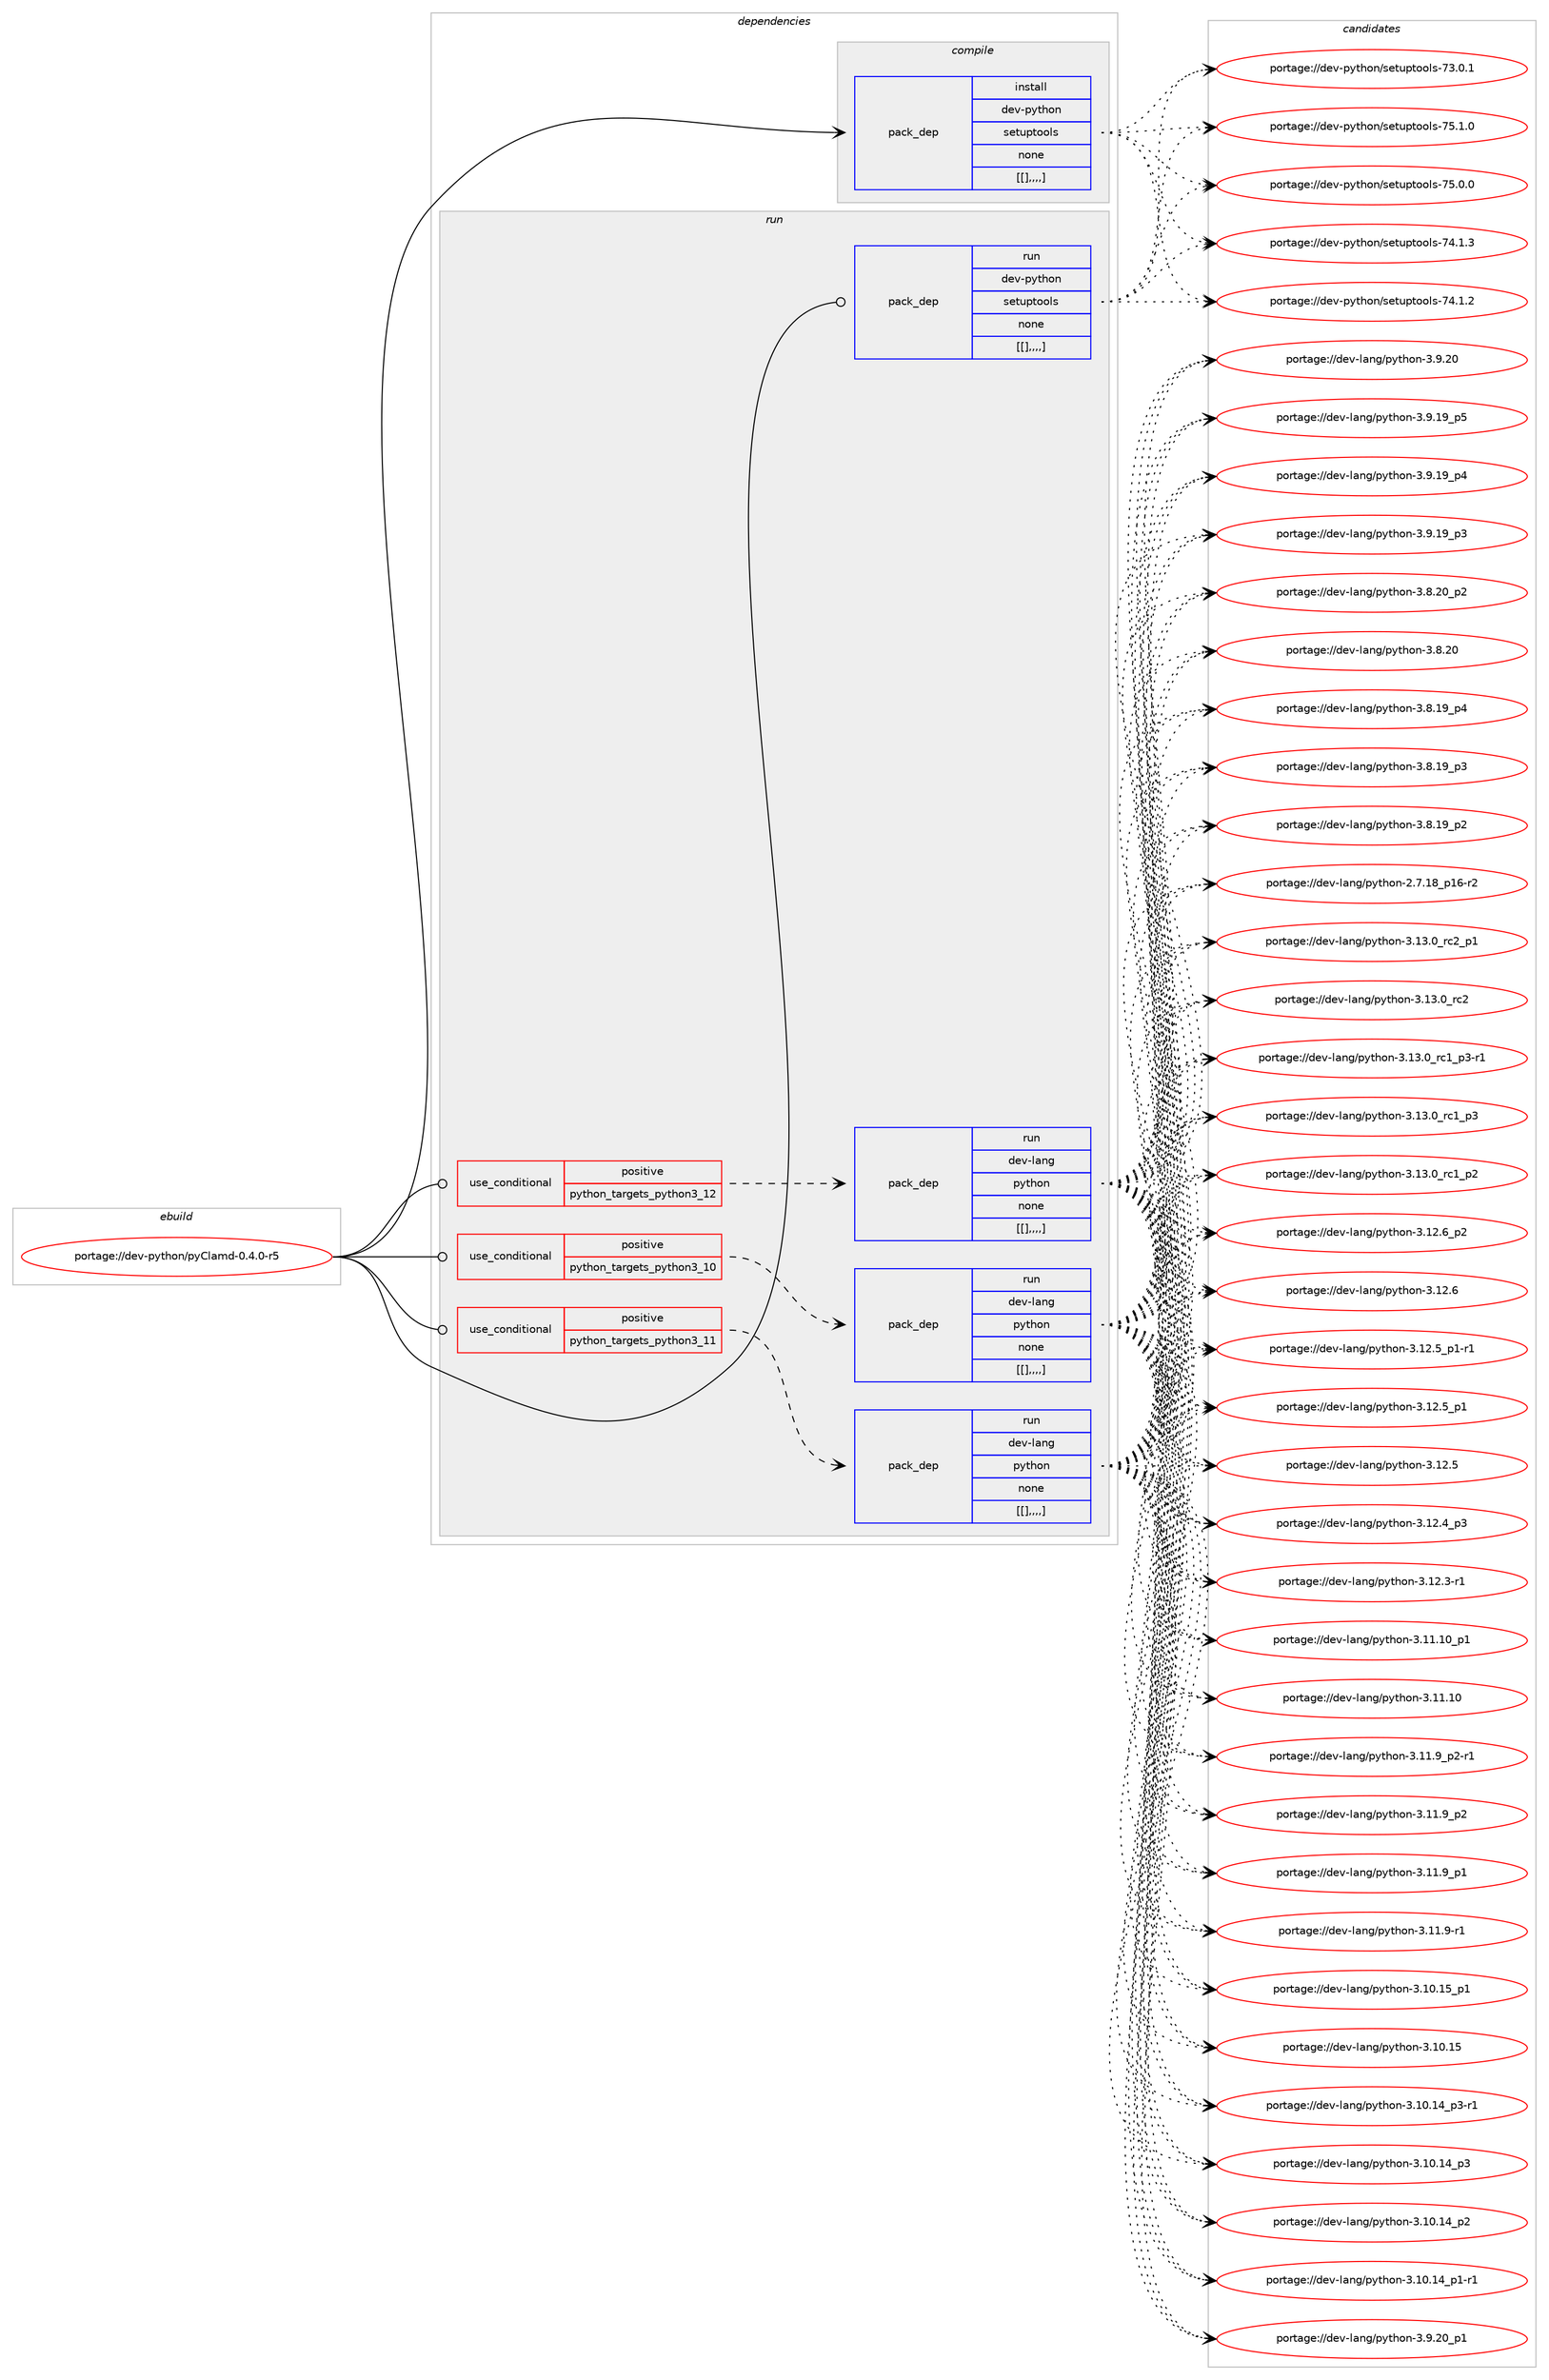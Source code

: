 digraph prolog {

# *************
# Graph options
# *************

newrank=true;
concentrate=true;
compound=true;
graph [rankdir=LR,fontname=Helvetica,fontsize=10,ranksep=1.5];#, ranksep=2.5, nodesep=0.2];
edge  [arrowhead=vee];
node  [fontname=Helvetica,fontsize=10];

# **********
# The ebuild
# **********

subgraph cluster_leftcol {
color=gray;
label=<<i>ebuild</i>>;
id [label="portage://dev-python/pyClamd-0.4.0-r5", color=red, width=4, href="../dev-python/pyClamd-0.4.0-r5.svg"];
}

# ****************
# The dependencies
# ****************

subgraph cluster_midcol {
color=gray;
label=<<i>dependencies</i>>;
subgraph cluster_compile {
fillcolor="#eeeeee";
style=filled;
label=<<i>compile</i>>;
subgraph pack118853 {
dependency157955 [label=<<TABLE BORDER="0" CELLBORDER="1" CELLSPACING="0" CELLPADDING="4" WIDTH="220"><TR><TD ROWSPAN="6" CELLPADDING="30">pack_dep</TD></TR><TR><TD WIDTH="110">install</TD></TR><TR><TD>dev-python</TD></TR><TR><TD>setuptools</TD></TR><TR><TD>none</TD></TR><TR><TD>[[],,,,]</TD></TR></TABLE>>, shape=none, color=blue];
}
id:e -> dependency157955:w [weight=20,style="solid",arrowhead="vee"];
}
subgraph cluster_compileandrun {
fillcolor="#eeeeee";
style=filled;
label=<<i>compile and run</i>>;
}
subgraph cluster_run {
fillcolor="#eeeeee";
style=filled;
label=<<i>run</i>>;
subgraph cond37885 {
dependency157956 [label=<<TABLE BORDER="0" CELLBORDER="1" CELLSPACING="0" CELLPADDING="4"><TR><TD ROWSPAN="3" CELLPADDING="10">use_conditional</TD></TR><TR><TD>positive</TD></TR><TR><TD>python_targets_python3_10</TD></TR></TABLE>>, shape=none, color=red];
subgraph pack118854 {
dependency157957 [label=<<TABLE BORDER="0" CELLBORDER="1" CELLSPACING="0" CELLPADDING="4" WIDTH="220"><TR><TD ROWSPAN="6" CELLPADDING="30">pack_dep</TD></TR><TR><TD WIDTH="110">run</TD></TR><TR><TD>dev-lang</TD></TR><TR><TD>python</TD></TR><TR><TD>none</TD></TR><TR><TD>[[],,,,]</TD></TR></TABLE>>, shape=none, color=blue];
}
dependency157956:e -> dependency157957:w [weight=20,style="dashed",arrowhead="vee"];
}
id:e -> dependency157956:w [weight=20,style="solid",arrowhead="odot"];
subgraph cond37886 {
dependency157958 [label=<<TABLE BORDER="0" CELLBORDER="1" CELLSPACING="0" CELLPADDING="4"><TR><TD ROWSPAN="3" CELLPADDING="10">use_conditional</TD></TR><TR><TD>positive</TD></TR><TR><TD>python_targets_python3_11</TD></TR></TABLE>>, shape=none, color=red];
subgraph pack118855 {
dependency157959 [label=<<TABLE BORDER="0" CELLBORDER="1" CELLSPACING="0" CELLPADDING="4" WIDTH="220"><TR><TD ROWSPAN="6" CELLPADDING="30">pack_dep</TD></TR><TR><TD WIDTH="110">run</TD></TR><TR><TD>dev-lang</TD></TR><TR><TD>python</TD></TR><TR><TD>none</TD></TR><TR><TD>[[],,,,]</TD></TR></TABLE>>, shape=none, color=blue];
}
dependency157958:e -> dependency157959:w [weight=20,style="dashed",arrowhead="vee"];
}
id:e -> dependency157958:w [weight=20,style="solid",arrowhead="odot"];
subgraph cond37887 {
dependency157960 [label=<<TABLE BORDER="0" CELLBORDER="1" CELLSPACING="0" CELLPADDING="4"><TR><TD ROWSPAN="3" CELLPADDING="10">use_conditional</TD></TR><TR><TD>positive</TD></TR><TR><TD>python_targets_python3_12</TD></TR></TABLE>>, shape=none, color=red];
subgraph pack118856 {
dependency157961 [label=<<TABLE BORDER="0" CELLBORDER="1" CELLSPACING="0" CELLPADDING="4" WIDTH="220"><TR><TD ROWSPAN="6" CELLPADDING="30">pack_dep</TD></TR><TR><TD WIDTH="110">run</TD></TR><TR><TD>dev-lang</TD></TR><TR><TD>python</TD></TR><TR><TD>none</TD></TR><TR><TD>[[],,,,]</TD></TR></TABLE>>, shape=none, color=blue];
}
dependency157960:e -> dependency157961:w [weight=20,style="dashed",arrowhead="vee"];
}
id:e -> dependency157960:w [weight=20,style="solid",arrowhead="odot"];
subgraph pack118857 {
dependency157962 [label=<<TABLE BORDER="0" CELLBORDER="1" CELLSPACING="0" CELLPADDING="4" WIDTH="220"><TR><TD ROWSPAN="6" CELLPADDING="30">pack_dep</TD></TR><TR><TD WIDTH="110">run</TD></TR><TR><TD>dev-python</TD></TR><TR><TD>setuptools</TD></TR><TR><TD>none</TD></TR><TR><TD>[[],,,,]</TD></TR></TABLE>>, shape=none, color=blue];
}
id:e -> dependency157962:w [weight=20,style="solid",arrowhead="odot"];
}
}

# **************
# The candidates
# **************

subgraph cluster_choices {
rank=same;
color=gray;
label=<<i>candidates</i>>;

subgraph choice118853 {
color=black;
nodesep=1;
choice100101118451121211161041111104711510111611711211611111110811545555346494648 [label="portage://dev-python/setuptools-75.1.0", color=red, width=4,href="../dev-python/setuptools-75.1.0.svg"];
choice100101118451121211161041111104711510111611711211611111110811545555346484648 [label="portage://dev-python/setuptools-75.0.0", color=red, width=4,href="../dev-python/setuptools-75.0.0.svg"];
choice100101118451121211161041111104711510111611711211611111110811545555246494651 [label="portage://dev-python/setuptools-74.1.3", color=red, width=4,href="../dev-python/setuptools-74.1.3.svg"];
choice100101118451121211161041111104711510111611711211611111110811545555246494650 [label="portage://dev-python/setuptools-74.1.2", color=red, width=4,href="../dev-python/setuptools-74.1.2.svg"];
choice100101118451121211161041111104711510111611711211611111110811545555146484649 [label="portage://dev-python/setuptools-73.0.1", color=red, width=4,href="../dev-python/setuptools-73.0.1.svg"];
dependency157955:e -> choice100101118451121211161041111104711510111611711211611111110811545555346494648:w [style=dotted,weight="100"];
dependency157955:e -> choice100101118451121211161041111104711510111611711211611111110811545555346484648:w [style=dotted,weight="100"];
dependency157955:e -> choice100101118451121211161041111104711510111611711211611111110811545555246494651:w [style=dotted,weight="100"];
dependency157955:e -> choice100101118451121211161041111104711510111611711211611111110811545555246494650:w [style=dotted,weight="100"];
dependency157955:e -> choice100101118451121211161041111104711510111611711211611111110811545555146484649:w [style=dotted,weight="100"];
}
subgraph choice118854 {
color=black;
nodesep=1;
choice100101118451089711010347112121116104111110455146495146489511499509511249 [label="portage://dev-lang/python-3.13.0_rc2_p1", color=red, width=4,href="../dev-lang/python-3.13.0_rc2_p1.svg"];
choice10010111845108971101034711212111610411111045514649514648951149950 [label="portage://dev-lang/python-3.13.0_rc2", color=red, width=4,href="../dev-lang/python-3.13.0_rc2.svg"];
choice1001011184510897110103471121211161041111104551464951464895114994995112514511449 [label="portage://dev-lang/python-3.13.0_rc1_p3-r1", color=red, width=4,href="../dev-lang/python-3.13.0_rc1_p3-r1.svg"];
choice100101118451089711010347112121116104111110455146495146489511499499511251 [label="portage://dev-lang/python-3.13.0_rc1_p3", color=red, width=4,href="../dev-lang/python-3.13.0_rc1_p3.svg"];
choice100101118451089711010347112121116104111110455146495146489511499499511250 [label="portage://dev-lang/python-3.13.0_rc1_p2", color=red, width=4,href="../dev-lang/python-3.13.0_rc1_p2.svg"];
choice100101118451089711010347112121116104111110455146495046549511250 [label="portage://dev-lang/python-3.12.6_p2", color=red, width=4,href="../dev-lang/python-3.12.6_p2.svg"];
choice10010111845108971101034711212111610411111045514649504654 [label="portage://dev-lang/python-3.12.6", color=red, width=4,href="../dev-lang/python-3.12.6.svg"];
choice1001011184510897110103471121211161041111104551464950465395112494511449 [label="portage://dev-lang/python-3.12.5_p1-r1", color=red, width=4,href="../dev-lang/python-3.12.5_p1-r1.svg"];
choice100101118451089711010347112121116104111110455146495046539511249 [label="portage://dev-lang/python-3.12.5_p1", color=red, width=4,href="../dev-lang/python-3.12.5_p1.svg"];
choice10010111845108971101034711212111610411111045514649504653 [label="portage://dev-lang/python-3.12.5", color=red, width=4,href="../dev-lang/python-3.12.5.svg"];
choice100101118451089711010347112121116104111110455146495046529511251 [label="portage://dev-lang/python-3.12.4_p3", color=red, width=4,href="../dev-lang/python-3.12.4_p3.svg"];
choice100101118451089711010347112121116104111110455146495046514511449 [label="portage://dev-lang/python-3.12.3-r1", color=red, width=4,href="../dev-lang/python-3.12.3-r1.svg"];
choice10010111845108971101034711212111610411111045514649494649489511249 [label="portage://dev-lang/python-3.11.10_p1", color=red, width=4,href="../dev-lang/python-3.11.10_p1.svg"];
choice1001011184510897110103471121211161041111104551464949464948 [label="portage://dev-lang/python-3.11.10", color=red, width=4,href="../dev-lang/python-3.11.10.svg"];
choice1001011184510897110103471121211161041111104551464949465795112504511449 [label="portage://dev-lang/python-3.11.9_p2-r1", color=red, width=4,href="../dev-lang/python-3.11.9_p2-r1.svg"];
choice100101118451089711010347112121116104111110455146494946579511250 [label="portage://dev-lang/python-3.11.9_p2", color=red, width=4,href="../dev-lang/python-3.11.9_p2.svg"];
choice100101118451089711010347112121116104111110455146494946579511249 [label="portage://dev-lang/python-3.11.9_p1", color=red, width=4,href="../dev-lang/python-3.11.9_p1.svg"];
choice100101118451089711010347112121116104111110455146494946574511449 [label="portage://dev-lang/python-3.11.9-r1", color=red, width=4,href="../dev-lang/python-3.11.9-r1.svg"];
choice10010111845108971101034711212111610411111045514649484649539511249 [label="portage://dev-lang/python-3.10.15_p1", color=red, width=4,href="../dev-lang/python-3.10.15_p1.svg"];
choice1001011184510897110103471121211161041111104551464948464953 [label="portage://dev-lang/python-3.10.15", color=red, width=4,href="../dev-lang/python-3.10.15.svg"];
choice100101118451089711010347112121116104111110455146494846495295112514511449 [label="portage://dev-lang/python-3.10.14_p3-r1", color=red, width=4,href="../dev-lang/python-3.10.14_p3-r1.svg"];
choice10010111845108971101034711212111610411111045514649484649529511251 [label="portage://dev-lang/python-3.10.14_p3", color=red, width=4,href="../dev-lang/python-3.10.14_p3.svg"];
choice10010111845108971101034711212111610411111045514649484649529511250 [label="portage://dev-lang/python-3.10.14_p2", color=red, width=4,href="../dev-lang/python-3.10.14_p2.svg"];
choice100101118451089711010347112121116104111110455146494846495295112494511449 [label="portage://dev-lang/python-3.10.14_p1-r1", color=red, width=4,href="../dev-lang/python-3.10.14_p1-r1.svg"];
choice100101118451089711010347112121116104111110455146574650489511249 [label="portage://dev-lang/python-3.9.20_p1", color=red, width=4,href="../dev-lang/python-3.9.20_p1.svg"];
choice10010111845108971101034711212111610411111045514657465048 [label="portage://dev-lang/python-3.9.20", color=red, width=4,href="../dev-lang/python-3.9.20.svg"];
choice100101118451089711010347112121116104111110455146574649579511253 [label="portage://dev-lang/python-3.9.19_p5", color=red, width=4,href="../dev-lang/python-3.9.19_p5.svg"];
choice100101118451089711010347112121116104111110455146574649579511252 [label="portage://dev-lang/python-3.9.19_p4", color=red, width=4,href="../dev-lang/python-3.9.19_p4.svg"];
choice100101118451089711010347112121116104111110455146574649579511251 [label="portage://dev-lang/python-3.9.19_p3", color=red, width=4,href="../dev-lang/python-3.9.19_p3.svg"];
choice100101118451089711010347112121116104111110455146564650489511250 [label="portage://dev-lang/python-3.8.20_p2", color=red, width=4,href="../dev-lang/python-3.8.20_p2.svg"];
choice10010111845108971101034711212111610411111045514656465048 [label="portage://dev-lang/python-3.8.20", color=red, width=4,href="../dev-lang/python-3.8.20.svg"];
choice100101118451089711010347112121116104111110455146564649579511252 [label="portage://dev-lang/python-3.8.19_p4", color=red, width=4,href="../dev-lang/python-3.8.19_p4.svg"];
choice100101118451089711010347112121116104111110455146564649579511251 [label="portage://dev-lang/python-3.8.19_p3", color=red, width=4,href="../dev-lang/python-3.8.19_p3.svg"];
choice100101118451089711010347112121116104111110455146564649579511250 [label="portage://dev-lang/python-3.8.19_p2", color=red, width=4,href="../dev-lang/python-3.8.19_p2.svg"];
choice100101118451089711010347112121116104111110455046554649569511249544511450 [label="portage://dev-lang/python-2.7.18_p16-r2", color=red, width=4,href="../dev-lang/python-2.7.18_p16-r2.svg"];
dependency157957:e -> choice100101118451089711010347112121116104111110455146495146489511499509511249:w [style=dotted,weight="100"];
dependency157957:e -> choice10010111845108971101034711212111610411111045514649514648951149950:w [style=dotted,weight="100"];
dependency157957:e -> choice1001011184510897110103471121211161041111104551464951464895114994995112514511449:w [style=dotted,weight="100"];
dependency157957:e -> choice100101118451089711010347112121116104111110455146495146489511499499511251:w [style=dotted,weight="100"];
dependency157957:e -> choice100101118451089711010347112121116104111110455146495146489511499499511250:w [style=dotted,weight="100"];
dependency157957:e -> choice100101118451089711010347112121116104111110455146495046549511250:w [style=dotted,weight="100"];
dependency157957:e -> choice10010111845108971101034711212111610411111045514649504654:w [style=dotted,weight="100"];
dependency157957:e -> choice1001011184510897110103471121211161041111104551464950465395112494511449:w [style=dotted,weight="100"];
dependency157957:e -> choice100101118451089711010347112121116104111110455146495046539511249:w [style=dotted,weight="100"];
dependency157957:e -> choice10010111845108971101034711212111610411111045514649504653:w [style=dotted,weight="100"];
dependency157957:e -> choice100101118451089711010347112121116104111110455146495046529511251:w [style=dotted,weight="100"];
dependency157957:e -> choice100101118451089711010347112121116104111110455146495046514511449:w [style=dotted,weight="100"];
dependency157957:e -> choice10010111845108971101034711212111610411111045514649494649489511249:w [style=dotted,weight="100"];
dependency157957:e -> choice1001011184510897110103471121211161041111104551464949464948:w [style=dotted,weight="100"];
dependency157957:e -> choice1001011184510897110103471121211161041111104551464949465795112504511449:w [style=dotted,weight="100"];
dependency157957:e -> choice100101118451089711010347112121116104111110455146494946579511250:w [style=dotted,weight="100"];
dependency157957:e -> choice100101118451089711010347112121116104111110455146494946579511249:w [style=dotted,weight="100"];
dependency157957:e -> choice100101118451089711010347112121116104111110455146494946574511449:w [style=dotted,weight="100"];
dependency157957:e -> choice10010111845108971101034711212111610411111045514649484649539511249:w [style=dotted,weight="100"];
dependency157957:e -> choice1001011184510897110103471121211161041111104551464948464953:w [style=dotted,weight="100"];
dependency157957:e -> choice100101118451089711010347112121116104111110455146494846495295112514511449:w [style=dotted,weight="100"];
dependency157957:e -> choice10010111845108971101034711212111610411111045514649484649529511251:w [style=dotted,weight="100"];
dependency157957:e -> choice10010111845108971101034711212111610411111045514649484649529511250:w [style=dotted,weight="100"];
dependency157957:e -> choice100101118451089711010347112121116104111110455146494846495295112494511449:w [style=dotted,weight="100"];
dependency157957:e -> choice100101118451089711010347112121116104111110455146574650489511249:w [style=dotted,weight="100"];
dependency157957:e -> choice10010111845108971101034711212111610411111045514657465048:w [style=dotted,weight="100"];
dependency157957:e -> choice100101118451089711010347112121116104111110455146574649579511253:w [style=dotted,weight="100"];
dependency157957:e -> choice100101118451089711010347112121116104111110455146574649579511252:w [style=dotted,weight="100"];
dependency157957:e -> choice100101118451089711010347112121116104111110455146574649579511251:w [style=dotted,weight="100"];
dependency157957:e -> choice100101118451089711010347112121116104111110455146564650489511250:w [style=dotted,weight="100"];
dependency157957:e -> choice10010111845108971101034711212111610411111045514656465048:w [style=dotted,weight="100"];
dependency157957:e -> choice100101118451089711010347112121116104111110455146564649579511252:w [style=dotted,weight="100"];
dependency157957:e -> choice100101118451089711010347112121116104111110455146564649579511251:w [style=dotted,weight="100"];
dependency157957:e -> choice100101118451089711010347112121116104111110455146564649579511250:w [style=dotted,weight="100"];
dependency157957:e -> choice100101118451089711010347112121116104111110455046554649569511249544511450:w [style=dotted,weight="100"];
}
subgraph choice118855 {
color=black;
nodesep=1;
choice100101118451089711010347112121116104111110455146495146489511499509511249 [label="portage://dev-lang/python-3.13.0_rc2_p1", color=red, width=4,href="../dev-lang/python-3.13.0_rc2_p1.svg"];
choice10010111845108971101034711212111610411111045514649514648951149950 [label="portage://dev-lang/python-3.13.0_rc2", color=red, width=4,href="../dev-lang/python-3.13.0_rc2.svg"];
choice1001011184510897110103471121211161041111104551464951464895114994995112514511449 [label="portage://dev-lang/python-3.13.0_rc1_p3-r1", color=red, width=4,href="../dev-lang/python-3.13.0_rc1_p3-r1.svg"];
choice100101118451089711010347112121116104111110455146495146489511499499511251 [label="portage://dev-lang/python-3.13.0_rc1_p3", color=red, width=4,href="../dev-lang/python-3.13.0_rc1_p3.svg"];
choice100101118451089711010347112121116104111110455146495146489511499499511250 [label="portage://dev-lang/python-3.13.0_rc1_p2", color=red, width=4,href="../dev-lang/python-3.13.0_rc1_p2.svg"];
choice100101118451089711010347112121116104111110455146495046549511250 [label="portage://dev-lang/python-3.12.6_p2", color=red, width=4,href="../dev-lang/python-3.12.6_p2.svg"];
choice10010111845108971101034711212111610411111045514649504654 [label="portage://dev-lang/python-3.12.6", color=red, width=4,href="../dev-lang/python-3.12.6.svg"];
choice1001011184510897110103471121211161041111104551464950465395112494511449 [label="portage://dev-lang/python-3.12.5_p1-r1", color=red, width=4,href="../dev-lang/python-3.12.5_p1-r1.svg"];
choice100101118451089711010347112121116104111110455146495046539511249 [label="portage://dev-lang/python-3.12.5_p1", color=red, width=4,href="../dev-lang/python-3.12.5_p1.svg"];
choice10010111845108971101034711212111610411111045514649504653 [label="portage://dev-lang/python-3.12.5", color=red, width=4,href="../dev-lang/python-3.12.5.svg"];
choice100101118451089711010347112121116104111110455146495046529511251 [label="portage://dev-lang/python-3.12.4_p3", color=red, width=4,href="../dev-lang/python-3.12.4_p3.svg"];
choice100101118451089711010347112121116104111110455146495046514511449 [label="portage://dev-lang/python-3.12.3-r1", color=red, width=4,href="../dev-lang/python-3.12.3-r1.svg"];
choice10010111845108971101034711212111610411111045514649494649489511249 [label="portage://dev-lang/python-3.11.10_p1", color=red, width=4,href="../dev-lang/python-3.11.10_p1.svg"];
choice1001011184510897110103471121211161041111104551464949464948 [label="portage://dev-lang/python-3.11.10", color=red, width=4,href="../dev-lang/python-3.11.10.svg"];
choice1001011184510897110103471121211161041111104551464949465795112504511449 [label="portage://dev-lang/python-3.11.9_p2-r1", color=red, width=4,href="../dev-lang/python-3.11.9_p2-r1.svg"];
choice100101118451089711010347112121116104111110455146494946579511250 [label="portage://dev-lang/python-3.11.9_p2", color=red, width=4,href="../dev-lang/python-3.11.9_p2.svg"];
choice100101118451089711010347112121116104111110455146494946579511249 [label="portage://dev-lang/python-3.11.9_p1", color=red, width=4,href="../dev-lang/python-3.11.9_p1.svg"];
choice100101118451089711010347112121116104111110455146494946574511449 [label="portage://dev-lang/python-3.11.9-r1", color=red, width=4,href="../dev-lang/python-3.11.9-r1.svg"];
choice10010111845108971101034711212111610411111045514649484649539511249 [label="portage://dev-lang/python-3.10.15_p1", color=red, width=4,href="../dev-lang/python-3.10.15_p1.svg"];
choice1001011184510897110103471121211161041111104551464948464953 [label="portage://dev-lang/python-3.10.15", color=red, width=4,href="../dev-lang/python-3.10.15.svg"];
choice100101118451089711010347112121116104111110455146494846495295112514511449 [label="portage://dev-lang/python-3.10.14_p3-r1", color=red, width=4,href="../dev-lang/python-3.10.14_p3-r1.svg"];
choice10010111845108971101034711212111610411111045514649484649529511251 [label="portage://dev-lang/python-3.10.14_p3", color=red, width=4,href="../dev-lang/python-3.10.14_p3.svg"];
choice10010111845108971101034711212111610411111045514649484649529511250 [label="portage://dev-lang/python-3.10.14_p2", color=red, width=4,href="../dev-lang/python-3.10.14_p2.svg"];
choice100101118451089711010347112121116104111110455146494846495295112494511449 [label="portage://dev-lang/python-3.10.14_p1-r1", color=red, width=4,href="../dev-lang/python-3.10.14_p1-r1.svg"];
choice100101118451089711010347112121116104111110455146574650489511249 [label="portage://dev-lang/python-3.9.20_p1", color=red, width=4,href="../dev-lang/python-3.9.20_p1.svg"];
choice10010111845108971101034711212111610411111045514657465048 [label="portage://dev-lang/python-3.9.20", color=red, width=4,href="../dev-lang/python-3.9.20.svg"];
choice100101118451089711010347112121116104111110455146574649579511253 [label="portage://dev-lang/python-3.9.19_p5", color=red, width=4,href="../dev-lang/python-3.9.19_p5.svg"];
choice100101118451089711010347112121116104111110455146574649579511252 [label="portage://dev-lang/python-3.9.19_p4", color=red, width=4,href="../dev-lang/python-3.9.19_p4.svg"];
choice100101118451089711010347112121116104111110455146574649579511251 [label="portage://dev-lang/python-3.9.19_p3", color=red, width=4,href="../dev-lang/python-3.9.19_p3.svg"];
choice100101118451089711010347112121116104111110455146564650489511250 [label="portage://dev-lang/python-3.8.20_p2", color=red, width=4,href="../dev-lang/python-3.8.20_p2.svg"];
choice10010111845108971101034711212111610411111045514656465048 [label="portage://dev-lang/python-3.8.20", color=red, width=4,href="../dev-lang/python-3.8.20.svg"];
choice100101118451089711010347112121116104111110455146564649579511252 [label="portage://dev-lang/python-3.8.19_p4", color=red, width=4,href="../dev-lang/python-3.8.19_p4.svg"];
choice100101118451089711010347112121116104111110455146564649579511251 [label="portage://dev-lang/python-3.8.19_p3", color=red, width=4,href="../dev-lang/python-3.8.19_p3.svg"];
choice100101118451089711010347112121116104111110455146564649579511250 [label="portage://dev-lang/python-3.8.19_p2", color=red, width=4,href="../dev-lang/python-3.8.19_p2.svg"];
choice100101118451089711010347112121116104111110455046554649569511249544511450 [label="portage://dev-lang/python-2.7.18_p16-r2", color=red, width=4,href="../dev-lang/python-2.7.18_p16-r2.svg"];
dependency157959:e -> choice100101118451089711010347112121116104111110455146495146489511499509511249:w [style=dotted,weight="100"];
dependency157959:e -> choice10010111845108971101034711212111610411111045514649514648951149950:w [style=dotted,weight="100"];
dependency157959:e -> choice1001011184510897110103471121211161041111104551464951464895114994995112514511449:w [style=dotted,weight="100"];
dependency157959:e -> choice100101118451089711010347112121116104111110455146495146489511499499511251:w [style=dotted,weight="100"];
dependency157959:e -> choice100101118451089711010347112121116104111110455146495146489511499499511250:w [style=dotted,weight="100"];
dependency157959:e -> choice100101118451089711010347112121116104111110455146495046549511250:w [style=dotted,weight="100"];
dependency157959:e -> choice10010111845108971101034711212111610411111045514649504654:w [style=dotted,weight="100"];
dependency157959:e -> choice1001011184510897110103471121211161041111104551464950465395112494511449:w [style=dotted,weight="100"];
dependency157959:e -> choice100101118451089711010347112121116104111110455146495046539511249:w [style=dotted,weight="100"];
dependency157959:e -> choice10010111845108971101034711212111610411111045514649504653:w [style=dotted,weight="100"];
dependency157959:e -> choice100101118451089711010347112121116104111110455146495046529511251:w [style=dotted,weight="100"];
dependency157959:e -> choice100101118451089711010347112121116104111110455146495046514511449:w [style=dotted,weight="100"];
dependency157959:e -> choice10010111845108971101034711212111610411111045514649494649489511249:w [style=dotted,weight="100"];
dependency157959:e -> choice1001011184510897110103471121211161041111104551464949464948:w [style=dotted,weight="100"];
dependency157959:e -> choice1001011184510897110103471121211161041111104551464949465795112504511449:w [style=dotted,weight="100"];
dependency157959:e -> choice100101118451089711010347112121116104111110455146494946579511250:w [style=dotted,weight="100"];
dependency157959:e -> choice100101118451089711010347112121116104111110455146494946579511249:w [style=dotted,weight="100"];
dependency157959:e -> choice100101118451089711010347112121116104111110455146494946574511449:w [style=dotted,weight="100"];
dependency157959:e -> choice10010111845108971101034711212111610411111045514649484649539511249:w [style=dotted,weight="100"];
dependency157959:e -> choice1001011184510897110103471121211161041111104551464948464953:w [style=dotted,weight="100"];
dependency157959:e -> choice100101118451089711010347112121116104111110455146494846495295112514511449:w [style=dotted,weight="100"];
dependency157959:e -> choice10010111845108971101034711212111610411111045514649484649529511251:w [style=dotted,weight="100"];
dependency157959:e -> choice10010111845108971101034711212111610411111045514649484649529511250:w [style=dotted,weight="100"];
dependency157959:e -> choice100101118451089711010347112121116104111110455146494846495295112494511449:w [style=dotted,weight="100"];
dependency157959:e -> choice100101118451089711010347112121116104111110455146574650489511249:w [style=dotted,weight="100"];
dependency157959:e -> choice10010111845108971101034711212111610411111045514657465048:w [style=dotted,weight="100"];
dependency157959:e -> choice100101118451089711010347112121116104111110455146574649579511253:w [style=dotted,weight="100"];
dependency157959:e -> choice100101118451089711010347112121116104111110455146574649579511252:w [style=dotted,weight="100"];
dependency157959:e -> choice100101118451089711010347112121116104111110455146574649579511251:w [style=dotted,weight="100"];
dependency157959:e -> choice100101118451089711010347112121116104111110455146564650489511250:w [style=dotted,weight="100"];
dependency157959:e -> choice10010111845108971101034711212111610411111045514656465048:w [style=dotted,weight="100"];
dependency157959:e -> choice100101118451089711010347112121116104111110455146564649579511252:w [style=dotted,weight="100"];
dependency157959:e -> choice100101118451089711010347112121116104111110455146564649579511251:w [style=dotted,weight="100"];
dependency157959:e -> choice100101118451089711010347112121116104111110455146564649579511250:w [style=dotted,weight="100"];
dependency157959:e -> choice100101118451089711010347112121116104111110455046554649569511249544511450:w [style=dotted,weight="100"];
}
subgraph choice118856 {
color=black;
nodesep=1;
choice100101118451089711010347112121116104111110455146495146489511499509511249 [label="portage://dev-lang/python-3.13.0_rc2_p1", color=red, width=4,href="../dev-lang/python-3.13.0_rc2_p1.svg"];
choice10010111845108971101034711212111610411111045514649514648951149950 [label="portage://dev-lang/python-3.13.0_rc2", color=red, width=4,href="../dev-lang/python-3.13.0_rc2.svg"];
choice1001011184510897110103471121211161041111104551464951464895114994995112514511449 [label="portage://dev-lang/python-3.13.0_rc1_p3-r1", color=red, width=4,href="../dev-lang/python-3.13.0_rc1_p3-r1.svg"];
choice100101118451089711010347112121116104111110455146495146489511499499511251 [label="portage://dev-lang/python-3.13.0_rc1_p3", color=red, width=4,href="../dev-lang/python-3.13.0_rc1_p3.svg"];
choice100101118451089711010347112121116104111110455146495146489511499499511250 [label="portage://dev-lang/python-3.13.0_rc1_p2", color=red, width=4,href="../dev-lang/python-3.13.0_rc1_p2.svg"];
choice100101118451089711010347112121116104111110455146495046549511250 [label="portage://dev-lang/python-3.12.6_p2", color=red, width=4,href="../dev-lang/python-3.12.6_p2.svg"];
choice10010111845108971101034711212111610411111045514649504654 [label="portage://dev-lang/python-3.12.6", color=red, width=4,href="../dev-lang/python-3.12.6.svg"];
choice1001011184510897110103471121211161041111104551464950465395112494511449 [label="portage://dev-lang/python-3.12.5_p1-r1", color=red, width=4,href="../dev-lang/python-3.12.5_p1-r1.svg"];
choice100101118451089711010347112121116104111110455146495046539511249 [label="portage://dev-lang/python-3.12.5_p1", color=red, width=4,href="../dev-lang/python-3.12.5_p1.svg"];
choice10010111845108971101034711212111610411111045514649504653 [label="portage://dev-lang/python-3.12.5", color=red, width=4,href="../dev-lang/python-3.12.5.svg"];
choice100101118451089711010347112121116104111110455146495046529511251 [label="portage://dev-lang/python-3.12.4_p3", color=red, width=4,href="../dev-lang/python-3.12.4_p3.svg"];
choice100101118451089711010347112121116104111110455146495046514511449 [label="portage://dev-lang/python-3.12.3-r1", color=red, width=4,href="../dev-lang/python-3.12.3-r1.svg"];
choice10010111845108971101034711212111610411111045514649494649489511249 [label="portage://dev-lang/python-3.11.10_p1", color=red, width=4,href="../dev-lang/python-3.11.10_p1.svg"];
choice1001011184510897110103471121211161041111104551464949464948 [label="portage://dev-lang/python-3.11.10", color=red, width=4,href="../dev-lang/python-3.11.10.svg"];
choice1001011184510897110103471121211161041111104551464949465795112504511449 [label="portage://dev-lang/python-3.11.9_p2-r1", color=red, width=4,href="../dev-lang/python-3.11.9_p2-r1.svg"];
choice100101118451089711010347112121116104111110455146494946579511250 [label="portage://dev-lang/python-3.11.9_p2", color=red, width=4,href="../dev-lang/python-3.11.9_p2.svg"];
choice100101118451089711010347112121116104111110455146494946579511249 [label="portage://dev-lang/python-3.11.9_p1", color=red, width=4,href="../dev-lang/python-3.11.9_p1.svg"];
choice100101118451089711010347112121116104111110455146494946574511449 [label="portage://dev-lang/python-3.11.9-r1", color=red, width=4,href="../dev-lang/python-3.11.9-r1.svg"];
choice10010111845108971101034711212111610411111045514649484649539511249 [label="portage://dev-lang/python-3.10.15_p1", color=red, width=4,href="../dev-lang/python-3.10.15_p1.svg"];
choice1001011184510897110103471121211161041111104551464948464953 [label="portage://dev-lang/python-3.10.15", color=red, width=4,href="../dev-lang/python-3.10.15.svg"];
choice100101118451089711010347112121116104111110455146494846495295112514511449 [label="portage://dev-lang/python-3.10.14_p3-r1", color=red, width=4,href="../dev-lang/python-3.10.14_p3-r1.svg"];
choice10010111845108971101034711212111610411111045514649484649529511251 [label="portage://dev-lang/python-3.10.14_p3", color=red, width=4,href="../dev-lang/python-3.10.14_p3.svg"];
choice10010111845108971101034711212111610411111045514649484649529511250 [label="portage://dev-lang/python-3.10.14_p2", color=red, width=4,href="../dev-lang/python-3.10.14_p2.svg"];
choice100101118451089711010347112121116104111110455146494846495295112494511449 [label="portage://dev-lang/python-3.10.14_p1-r1", color=red, width=4,href="../dev-lang/python-3.10.14_p1-r1.svg"];
choice100101118451089711010347112121116104111110455146574650489511249 [label="portage://dev-lang/python-3.9.20_p1", color=red, width=4,href="../dev-lang/python-3.9.20_p1.svg"];
choice10010111845108971101034711212111610411111045514657465048 [label="portage://dev-lang/python-3.9.20", color=red, width=4,href="../dev-lang/python-3.9.20.svg"];
choice100101118451089711010347112121116104111110455146574649579511253 [label="portage://dev-lang/python-3.9.19_p5", color=red, width=4,href="../dev-lang/python-3.9.19_p5.svg"];
choice100101118451089711010347112121116104111110455146574649579511252 [label="portage://dev-lang/python-3.9.19_p4", color=red, width=4,href="../dev-lang/python-3.9.19_p4.svg"];
choice100101118451089711010347112121116104111110455146574649579511251 [label="portage://dev-lang/python-3.9.19_p3", color=red, width=4,href="../dev-lang/python-3.9.19_p3.svg"];
choice100101118451089711010347112121116104111110455146564650489511250 [label="portage://dev-lang/python-3.8.20_p2", color=red, width=4,href="../dev-lang/python-3.8.20_p2.svg"];
choice10010111845108971101034711212111610411111045514656465048 [label="portage://dev-lang/python-3.8.20", color=red, width=4,href="../dev-lang/python-3.8.20.svg"];
choice100101118451089711010347112121116104111110455146564649579511252 [label="portage://dev-lang/python-3.8.19_p4", color=red, width=4,href="../dev-lang/python-3.8.19_p4.svg"];
choice100101118451089711010347112121116104111110455146564649579511251 [label="portage://dev-lang/python-3.8.19_p3", color=red, width=4,href="../dev-lang/python-3.8.19_p3.svg"];
choice100101118451089711010347112121116104111110455146564649579511250 [label="portage://dev-lang/python-3.8.19_p2", color=red, width=4,href="../dev-lang/python-3.8.19_p2.svg"];
choice100101118451089711010347112121116104111110455046554649569511249544511450 [label="portage://dev-lang/python-2.7.18_p16-r2", color=red, width=4,href="../dev-lang/python-2.7.18_p16-r2.svg"];
dependency157961:e -> choice100101118451089711010347112121116104111110455146495146489511499509511249:w [style=dotted,weight="100"];
dependency157961:e -> choice10010111845108971101034711212111610411111045514649514648951149950:w [style=dotted,weight="100"];
dependency157961:e -> choice1001011184510897110103471121211161041111104551464951464895114994995112514511449:w [style=dotted,weight="100"];
dependency157961:e -> choice100101118451089711010347112121116104111110455146495146489511499499511251:w [style=dotted,weight="100"];
dependency157961:e -> choice100101118451089711010347112121116104111110455146495146489511499499511250:w [style=dotted,weight="100"];
dependency157961:e -> choice100101118451089711010347112121116104111110455146495046549511250:w [style=dotted,weight="100"];
dependency157961:e -> choice10010111845108971101034711212111610411111045514649504654:w [style=dotted,weight="100"];
dependency157961:e -> choice1001011184510897110103471121211161041111104551464950465395112494511449:w [style=dotted,weight="100"];
dependency157961:e -> choice100101118451089711010347112121116104111110455146495046539511249:w [style=dotted,weight="100"];
dependency157961:e -> choice10010111845108971101034711212111610411111045514649504653:w [style=dotted,weight="100"];
dependency157961:e -> choice100101118451089711010347112121116104111110455146495046529511251:w [style=dotted,weight="100"];
dependency157961:e -> choice100101118451089711010347112121116104111110455146495046514511449:w [style=dotted,weight="100"];
dependency157961:e -> choice10010111845108971101034711212111610411111045514649494649489511249:w [style=dotted,weight="100"];
dependency157961:e -> choice1001011184510897110103471121211161041111104551464949464948:w [style=dotted,weight="100"];
dependency157961:e -> choice1001011184510897110103471121211161041111104551464949465795112504511449:w [style=dotted,weight="100"];
dependency157961:e -> choice100101118451089711010347112121116104111110455146494946579511250:w [style=dotted,weight="100"];
dependency157961:e -> choice100101118451089711010347112121116104111110455146494946579511249:w [style=dotted,weight="100"];
dependency157961:e -> choice100101118451089711010347112121116104111110455146494946574511449:w [style=dotted,weight="100"];
dependency157961:e -> choice10010111845108971101034711212111610411111045514649484649539511249:w [style=dotted,weight="100"];
dependency157961:e -> choice1001011184510897110103471121211161041111104551464948464953:w [style=dotted,weight="100"];
dependency157961:e -> choice100101118451089711010347112121116104111110455146494846495295112514511449:w [style=dotted,weight="100"];
dependency157961:e -> choice10010111845108971101034711212111610411111045514649484649529511251:w [style=dotted,weight="100"];
dependency157961:e -> choice10010111845108971101034711212111610411111045514649484649529511250:w [style=dotted,weight="100"];
dependency157961:e -> choice100101118451089711010347112121116104111110455146494846495295112494511449:w [style=dotted,weight="100"];
dependency157961:e -> choice100101118451089711010347112121116104111110455146574650489511249:w [style=dotted,weight="100"];
dependency157961:e -> choice10010111845108971101034711212111610411111045514657465048:w [style=dotted,weight="100"];
dependency157961:e -> choice100101118451089711010347112121116104111110455146574649579511253:w [style=dotted,weight="100"];
dependency157961:e -> choice100101118451089711010347112121116104111110455146574649579511252:w [style=dotted,weight="100"];
dependency157961:e -> choice100101118451089711010347112121116104111110455146574649579511251:w [style=dotted,weight="100"];
dependency157961:e -> choice100101118451089711010347112121116104111110455146564650489511250:w [style=dotted,weight="100"];
dependency157961:e -> choice10010111845108971101034711212111610411111045514656465048:w [style=dotted,weight="100"];
dependency157961:e -> choice100101118451089711010347112121116104111110455146564649579511252:w [style=dotted,weight="100"];
dependency157961:e -> choice100101118451089711010347112121116104111110455146564649579511251:w [style=dotted,weight="100"];
dependency157961:e -> choice100101118451089711010347112121116104111110455146564649579511250:w [style=dotted,weight="100"];
dependency157961:e -> choice100101118451089711010347112121116104111110455046554649569511249544511450:w [style=dotted,weight="100"];
}
subgraph choice118857 {
color=black;
nodesep=1;
choice100101118451121211161041111104711510111611711211611111110811545555346494648 [label="portage://dev-python/setuptools-75.1.0", color=red, width=4,href="../dev-python/setuptools-75.1.0.svg"];
choice100101118451121211161041111104711510111611711211611111110811545555346484648 [label="portage://dev-python/setuptools-75.0.0", color=red, width=4,href="../dev-python/setuptools-75.0.0.svg"];
choice100101118451121211161041111104711510111611711211611111110811545555246494651 [label="portage://dev-python/setuptools-74.1.3", color=red, width=4,href="../dev-python/setuptools-74.1.3.svg"];
choice100101118451121211161041111104711510111611711211611111110811545555246494650 [label="portage://dev-python/setuptools-74.1.2", color=red, width=4,href="../dev-python/setuptools-74.1.2.svg"];
choice100101118451121211161041111104711510111611711211611111110811545555146484649 [label="portage://dev-python/setuptools-73.0.1", color=red, width=4,href="../dev-python/setuptools-73.0.1.svg"];
dependency157962:e -> choice100101118451121211161041111104711510111611711211611111110811545555346494648:w [style=dotted,weight="100"];
dependency157962:e -> choice100101118451121211161041111104711510111611711211611111110811545555346484648:w [style=dotted,weight="100"];
dependency157962:e -> choice100101118451121211161041111104711510111611711211611111110811545555246494651:w [style=dotted,weight="100"];
dependency157962:e -> choice100101118451121211161041111104711510111611711211611111110811545555246494650:w [style=dotted,weight="100"];
dependency157962:e -> choice100101118451121211161041111104711510111611711211611111110811545555146484649:w [style=dotted,weight="100"];
}
}

}
